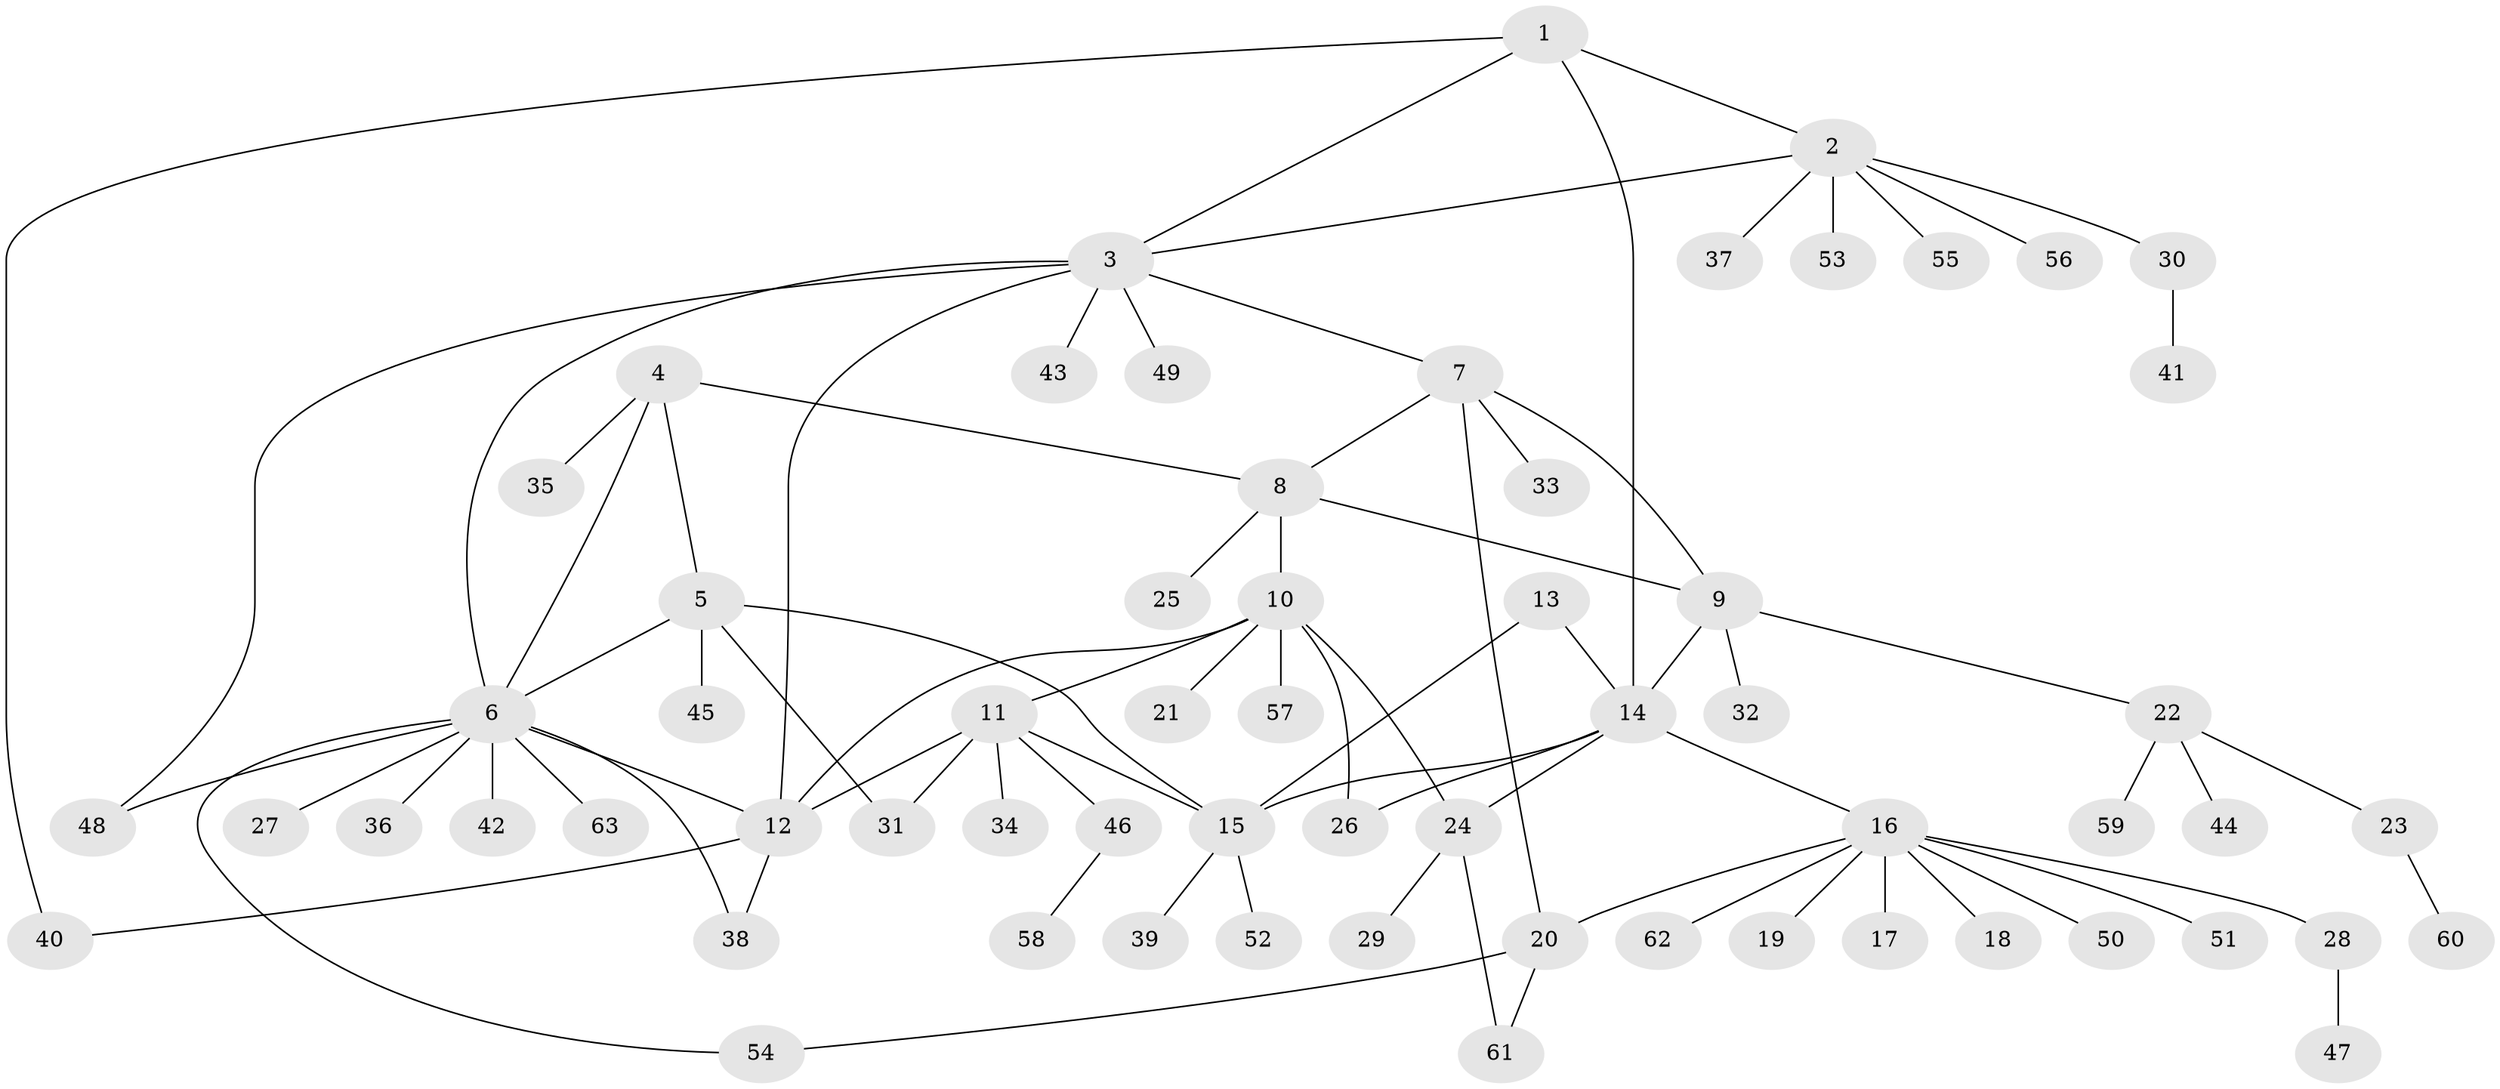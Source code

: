 // coarse degree distribution, {1: 0.8333333333333334, 5: 0.05555555555555555, 11: 0.05555555555555555, 3: 0.05555555555555555}
// Generated by graph-tools (version 1.1) at 2025/57/03/04/25 21:57:51]
// undirected, 63 vertices, 82 edges
graph export_dot {
graph [start="1"]
  node [color=gray90,style=filled];
  1;
  2;
  3;
  4;
  5;
  6;
  7;
  8;
  9;
  10;
  11;
  12;
  13;
  14;
  15;
  16;
  17;
  18;
  19;
  20;
  21;
  22;
  23;
  24;
  25;
  26;
  27;
  28;
  29;
  30;
  31;
  32;
  33;
  34;
  35;
  36;
  37;
  38;
  39;
  40;
  41;
  42;
  43;
  44;
  45;
  46;
  47;
  48;
  49;
  50;
  51;
  52;
  53;
  54;
  55;
  56;
  57;
  58;
  59;
  60;
  61;
  62;
  63;
  1 -- 2;
  1 -- 3;
  1 -- 14;
  1 -- 40;
  2 -- 3;
  2 -- 30;
  2 -- 37;
  2 -- 53;
  2 -- 55;
  2 -- 56;
  3 -- 6;
  3 -- 7;
  3 -- 12;
  3 -- 43;
  3 -- 48;
  3 -- 49;
  4 -- 5;
  4 -- 6;
  4 -- 8;
  4 -- 35;
  5 -- 6;
  5 -- 15;
  5 -- 31;
  5 -- 45;
  6 -- 12;
  6 -- 27;
  6 -- 36;
  6 -- 38;
  6 -- 42;
  6 -- 48;
  6 -- 54;
  6 -- 63;
  7 -- 8;
  7 -- 9;
  7 -- 20;
  7 -- 33;
  8 -- 9;
  8 -- 10;
  8 -- 25;
  9 -- 14;
  9 -- 22;
  9 -- 32;
  10 -- 11;
  10 -- 12;
  10 -- 21;
  10 -- 24;
  10 -- 26;
  10 -- 57;
  11 -- 12;
  11 -- 15;
  11 -- 31;
  11 -- 34;
  11 -- 46;
  12 -- 38;
  12 -- 40;
  13 -- 14;
  13 -- 15;
  14 -- 15;
  14 -- 16;
  14 -- 24;
  14 -- 26;
  15 -- 39;
  15 -- 52;
  16 -- 17;
  16 -- 18;
  16 -- 19;
  16 -- 20;
  16 -- 28;
  16 -- 50;
  16 -- 51;
  16 -- 62;
  20 -- 54;
  20 -- 61;
  22 -- 23;
  22 -- 44;
  22 -- 59;
  23 -- 60;
  24 -- 29;
  24 -- 61;
  28 -- 47;
  30 -- 41;
  46 -- 58;
}
